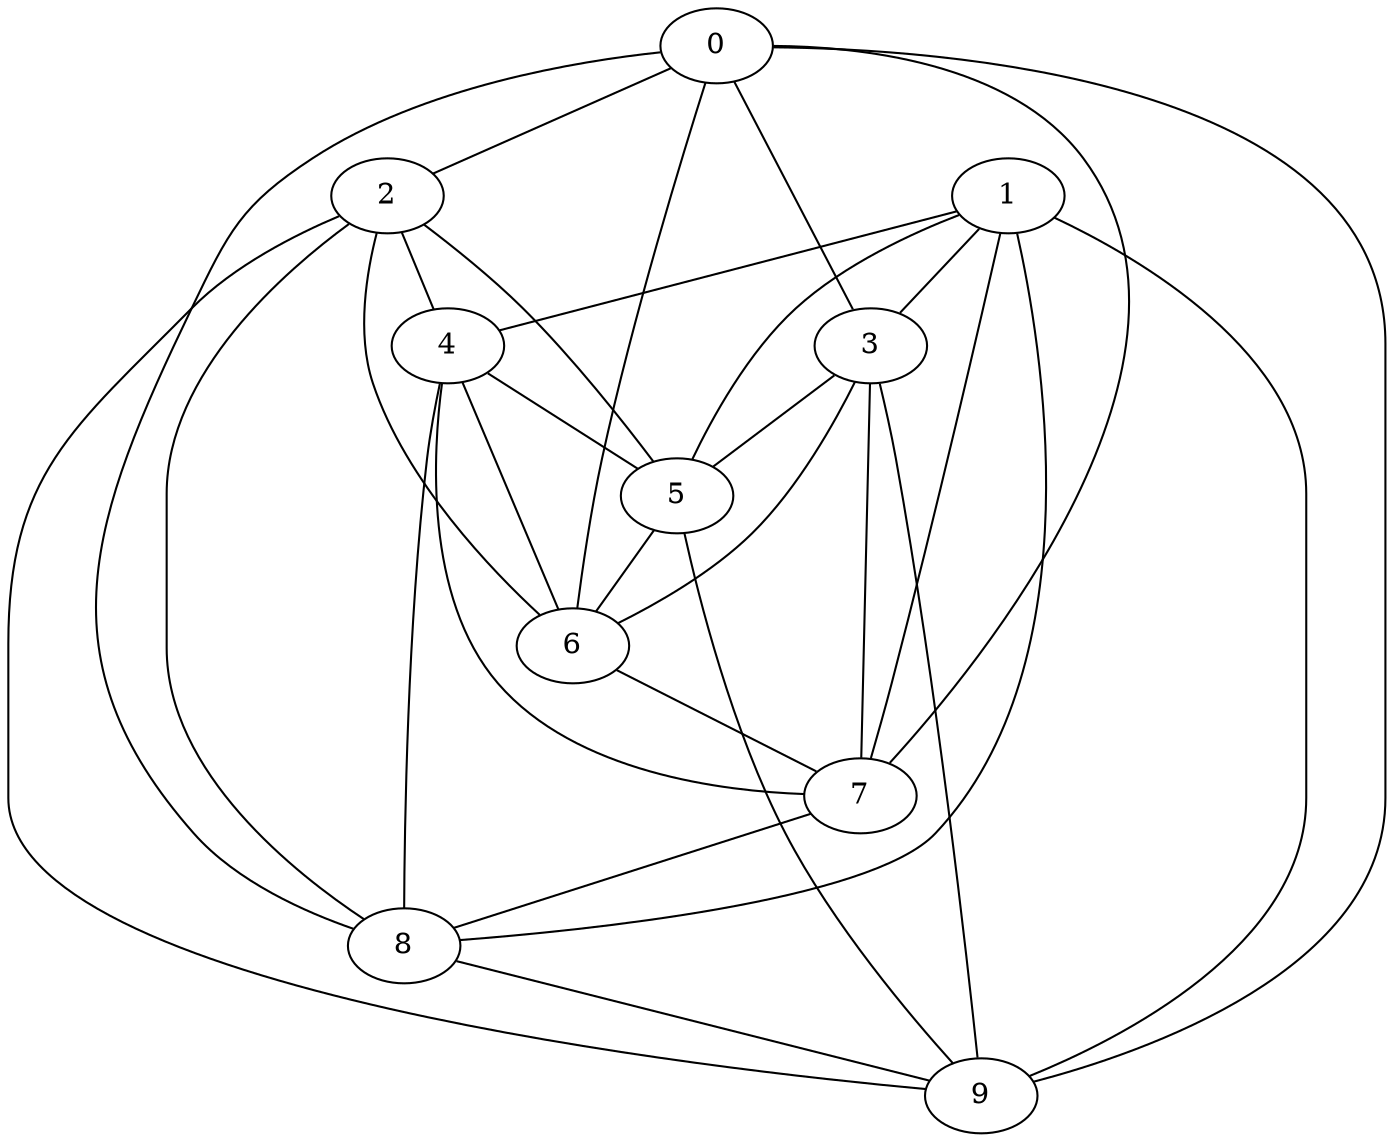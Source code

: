 graph complemento {
	0 -- 2	[key=aresta];
	0 -- 3	[key=aresta];
	0 -- 6	[key=aresta];
	0 -- 7	[key=aresta];
	0 -- 8	[key=aresta];
	0 -- 9	[key=aresta];
	1 -- 3	[key=aresta];
	1 -- 4	[key=aresta];
	1 -- 5	[key=aresta];
	1 -- 7	[key=aresta];
	1 -- 8	[key=aresta];
	1 -- 9	[key=aresta];
	2 -- 4	[key=aresta];
	2 -- 5	[key=aresta];
	2 -- 6	[key=aresta];
	2 -- 8	[key=aresta];
	2 -- 9	[key=aresta];
	3 -- 5	[key=aresta];
	3 -- 6	[key=aresta];
	3 -- 7	[key=aresta];
	3 -- 9	[key=aresta];
	4 -- 5	[key=aresta];
	4 -- 6	[key=aresta];
	4 -- 7	[key=aresta];
	4 -- 8	[key=aresta];
	5 -- 6	[key=aresta];
	5 -- 9	[key=aresta];
	6 -- 7	[key=aresta];
	7 -- 8	[key=aresta];
	8 -- 9	[key=aresta];
}
